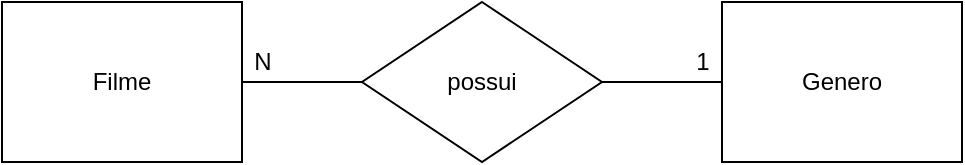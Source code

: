 <mxfile version="14.9.3" type="device"><diagram id="5A2_3quc1pAup_Elq_FQ" name="Page-1"><mxGraphModel dx="1038" dy="579" grid="1" gridSize="10" guides="1" tooltips="1" connect="1" arrows="1" fold="1" page="1" pageScale="1" pageWidth="827" pageHeight="1169" math="0" shadow="0"><root><mxCell id="0"/><mxCell id="1" parent="0"/><mxCell id="8Vact7mkSTB68O32hmeD-7" style="edgeStyle=orthogonalEdgeStyle;rounded=0;orthogonalLoop=1;jettySize=auto;html=1;endSize=0;endArrow=none;endFill=0;" edge="1" parent="1" source="8Vact7mkSTB68O32hmeD-1" target="8Vact7mkSTB68O32hmeD-4"><mxGeometry relative="1" as="geometry"/></mxCell><mxCell id="8Vact7mkSTB68O32hmeD-1" value="Filme" style="rounded=0;whiteSpace=wrap;html=1;" vertex="1" parent="1"><mxGeometry x="120" y="80" width="120" height="80" as="geometry"/></mxCell><mxCell id="8Vact7mkSTB68O32hmeD-2" value="Genero" style="rounded=0;whiteSpace=wrap;html=1;" vertex="1" parent="1"><mxGeometry x="480" y="80" width="120" height="80" as="geometry"/></mxCell><mxCell id="8Vact7mkSTB68O32hmeD-5" style="edgeStyle=orthogonalEdgeStyle;rounded=0;orthogonalLoop=1;jettySize=auto;html=1;entryX=0;entryY=0.5;entryDx=0;entryDy=0;endArrow=none;endFill=0;" edge="1" parent="1" source="8Vact7mkSTB68O32hmeD-4" target="8Vact7mkSTB68O32hmeD-2"><mxGeometry relative="1" as="geometry"/></mxCell><mxCell id="8Vact7mkSTB68O32hmeD-4" value="possui" style="shape=rhombus;perimeter=rhombusPerimeter;whiteSpace=wrap;html=1;align=center;" vertex="1" parent="1"><mxGeometry x="300" y="80" width="120" height="80" as="geometry"/></mxCell><mxCell id="8Vact7mkSTB68O32hmeD-8" value="N" style="text;html=1;align=center;verticalAlign=middle;resizable=0;points=[];autosize=1;strokeColor=none;" vertex="1" parent="1"><mxGeometry x="240" y="100" width="20" height="20" as="geometry"/></mxCell><mxCell id="8Vact7mkSTB68O32hmeD-9" value="1" style="text;html=1;align=center;verticalAlign=middle;resizable=0;points=[];autosize=1;strokeColor=none;" vertex="1" parent="1"><mxGeometry x="460" y="100" width="20" height="20" as="geometry"/></mxCell></root></mxGraphModel></diagram></mxfile>